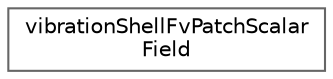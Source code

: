 digraph "Graphical Class Hierarchy"
{
 // LATEX_PDF_SIZE
  bgcolor="transparent";
  edge [fontname=Helvetica,fontsize=10,labelfontname=Helvetica,labelfontsize=10];
  node [fontname=Helvetica,fontsize=10,shape=box,height=0.2,width=0.4];
  rankdir="LR";
  Node0 [id="Node000000",label="vibrationShellFvPatchScalar\lField",height=0.2,width=0.4,color="grey40", fillcolor="white", style="filled",URL="$classFoam_1_1compressible_1_1vibrationShellFvPatchScalarField.html",tooltip=" "];
}
